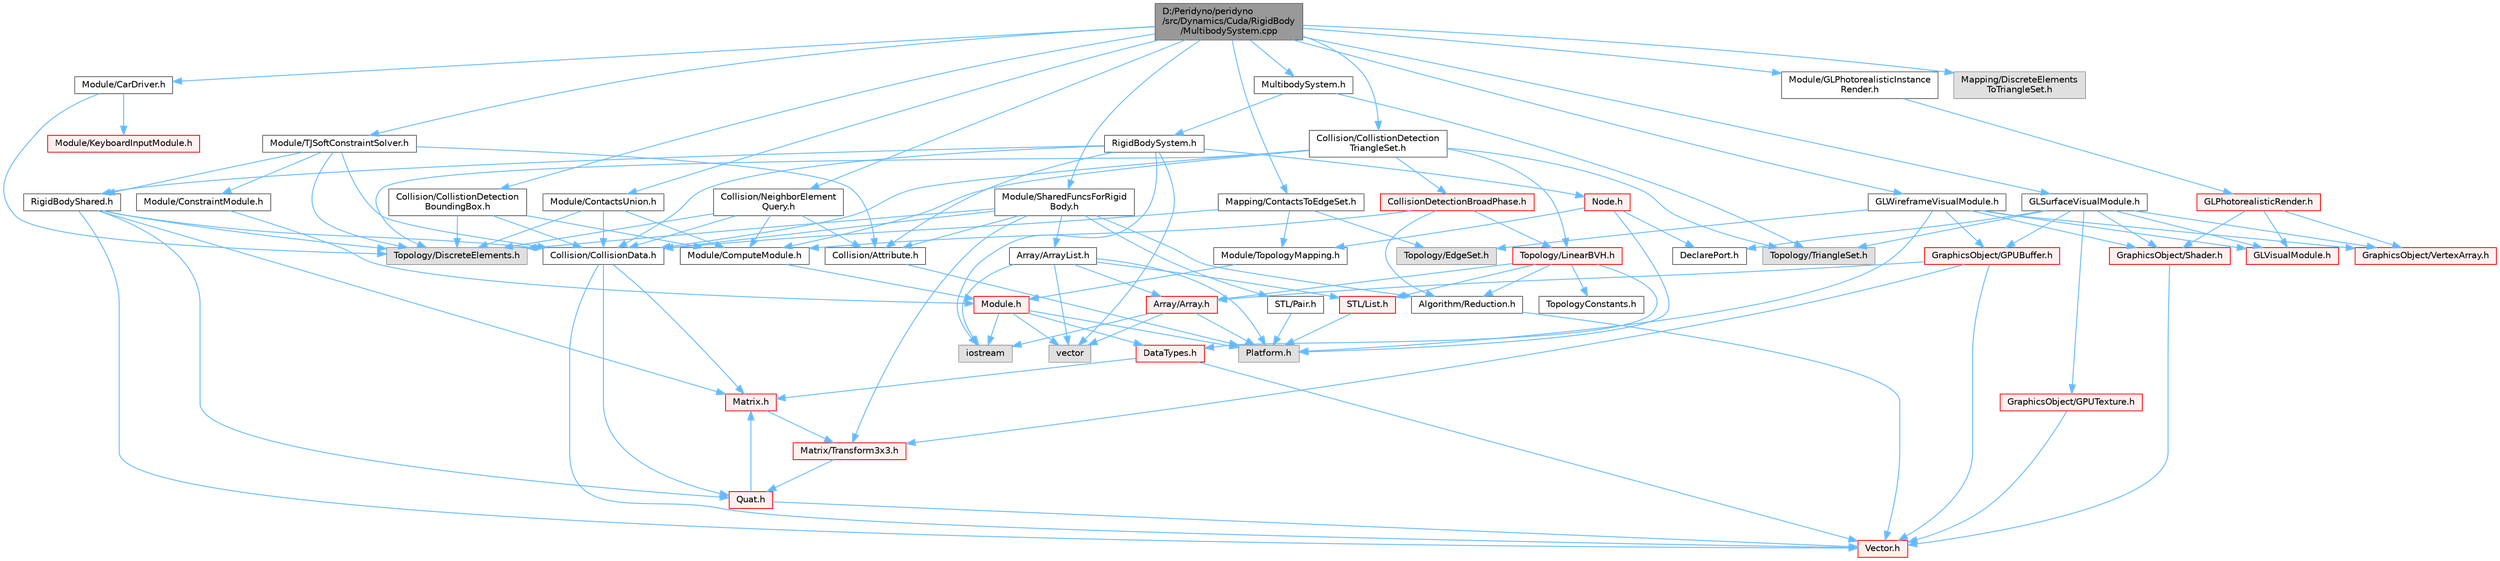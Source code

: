 digraph "D:/Peridyno/peridyno/src/Dynamics/Cuda/RigidBody/MultibodySystem.cpp"
{
 // LATEX_PDF_SIZE
  bgcolor="transparent";
  edge [fontname=Helvetica,fontsize=10,labelfontname=Helvetica,labelfontsize=10];
  node [fontname=Helvetica,fontsize=10,shape=box,height=0.2,width=0.4];
  Node1 [id="Node000001",label="D:/Peridyno/peridyno\l/src/Dynamics/Cuda/RigidBody\l/MultibodySystem.cpp",height=0.2,width=0.4,color="gray40", fillcolor="grey60", style="filled", fontcolor="black",tooltip=" "];
  Node1 -> Node2 [id="edge1_Node000001_Node000002",color="steelblue1",style="solid",tooltip=" "];
  Node2 [id="Node000002",label="MultibodySystem.h",height=0.2,width=0.4,color="grey40", fillcolor="white", style="filled",URL="$_multibody_system_8h.html",tooltip=" "];
  Node2 -> Node3 [id="edge2_Node000002_Node000003",color="steelblue1",style="solid",tooltip=" "];
  Node3 [id="Node000003",label="RigidBodySystem.h",height=0.2,width=0.4,color="grey40", fillcolor="white", style="filled",URL="$_rigid_body_system_8h.html",tooltip=" "];
  Node3 -> Node4 [id="edge3_Node000003_Node000004",color="steelblue1",style="solid",tooltip=" "];
  Node4 [id="Node000004",label="Node.h",height=0.2,width=0.4,color="red", fillcolor="#FFF0F0", style="filled",URL="$_node_8h.html",tooltip=" "];
  Node4 -> Node8 [id="edge4_Node000004_Node000008",color="steelblue1",style="solid",tooltip=" "];
  Node8 [id="Node000008",label="Platform.h",height=0.2,width=0.4,color="grey60", fillcolor="#E0E0E0", style="filled",tooltip=" "];
  Node4 -> Node70 [id="edge5_Node000004_Node000070",color="steelblue1",style="solid",tooltip=" "];
  Node70 [id="Node000070",label="DeclarePort.h",height=0.2,width=0.4,color="grey40", fillcolor="white", style="filled",URL="$_declare_port_8h.html",tooltip=" "];
  Node4 -> Node93 [id="edge6_Node000004_Node000093",color="steelblue1",style="solid",tooltip=" "];
  Node93 [id="Node000093",label="Module/TopologyMapping.h",height=0.2,width=0.4,color="grey40", fillcolor="white", style="filled",URL="$_topology_mapping_8h.html",tooltip=" "];
  Node93 -> Node73 [id="edge7_Node000093_Node000073",color="steelblue1",style="solid",tooltip=" "];
  Node73 [id="Node000073",label="Module.h",height=0.2,width=0.4,color="red", fillcolor="#FFF0F0", style="filled",URL="$_module_8h.html",tooltip=" "];
  Node73 -> Node8 [id="edge8_Node000073_Node000008",color="steelblue1",style="solid",tooltip=" "];
  Node73 -> Node22 [id="edge9_Node000073_Node000022",color="steelblue1",style="solid",tooltip=" "];
  Node22 [id="Node000022",label="vector",height=0.2,width=0.4,color="grey60", fillcolor="#E0E0E0", style="filled",tooltip=" "];
  Node73 -> Node6 [id="edge10_Node000073_Node000006",color="steelblue1",style="solid",tooltip=" "];
  Node6 [id="Node000006",label="iostream",height=0.2,width=0.4,color="grey60", fillcolor="#E0E0E0", style="filled",tooltip=" "];
  Node73 -> Node83 [id="edge11_Node000073_Node000083",color="steelblue1",style="solid",tooltip=" "];
  Node83 [id="Node000083",label="DataTypes.h",height=0.2,width=0.4,color="red", fillcolor="#FFF0F0", style="filled",URL="$_data_types_8h.html",tooltip=" "];
  Node83 -> Node33 [id="edge12_Node000083_Node000033",color="steelblue1",style="solid",tooltip=" "];
  Node33 [id="Node000033",label="Vector.h",height=0.2,width=0.4,color="red", fillcolor="#FFF0F0", style="filled",URL="$_vector_8h.html",tooltip=" "];
  Node83 -> Node51 [id="edge13_Node000083_Node000051",color="steelblue1",style="solid",tooltip=" "];
  Node51 [id="Node000051",label="Matrix.h",height=0.2,width=0.4,color="red", fillcolor="#FFF0F0", style="filled",URL="$_matrix_8h.html",tooltip=" "];
  Node51 -> Node63 [id="edge14_Node000051_Node000063",color="steelblue1",style="solid",tooltip=" "];
  Node63 [id="Node000063",label="Matrix/Transform3x3.h",height=0.2,width=0.4,color="red", fillcolor="#FFF0F0", style="filled",URL="$_transform3x3_8h.html",tooltip=" "];
  Node63 -> Node64 [id="edge15_Node000063_Node000064",color="steelblue1",style="solid",tooltip=" "];
  Node64 [id="Node000064",label="Quat.h",height=0.2,width=0.4,color="red", fillcolor="#FFF0F0", style="filled",URL="$_quat_8h.html",tooltip="Implementation of quaternion."];
  Node64 -> Node33 [id="edge16_Node000064_Node000033",color="steelblue1",style="solid",tooltip=" "];
  Node64 -> Node51 [id="edge17_Node000064_Node000051",color="steelblue1",style="solid",tooltip=" "];
  Node3 -> Node97 [id="edge18_Node000003_Node000097",color="steelblue1",style="solid",tooltip=" "];
  Node97 [id="Node000097",label="RigidBodyShared.h",height=0.2,width=0.4,color="grey40", fillcolor="white", style="filled",URL="$_rigid_body_shared_8h.html",tooltip=" "];
  Node97 -> Node33 [id="edge19_Node000097_Node000033",color="steelblue1",style="solid",tooltip=" "];
  Node97 -> Node51 [id="edge20_Node000097_Node000051",color="steelblue1",style="solid",tooltip=" "];
  Node97 -> Node64 [id="edge21_Node000097_Node000064",color="steelblue1",style="solid",tooltip=" "];
  Node97 -> Node98 [id="edge22_Node000097_Node000098",color="steelblue1",style="solid",tooltip=" "];
  Node98 [id="Node000098",label="Collision/CollisionData.h",height=0.2,width=0.4,color="grey40", fillcolor="white", style="filled",URL="$_collision_data_8h.html",tooltip=" "];
  Node98 -> Node33 [id="edge23_Node000098_Node000033",color="steelblue1",style="solid",tooltip=" "];
  Node98 -> Node51 [id="edge24_Node000098_Node000051",color="steelblue1",style="solid",tooltip=" "];
  Node98 -> Node64 [id="edge25_Node000098_Node000064",color="steelblue1",style="solid",tooltip=" "];
  Node97 -> Node99 [id="edge26_Node000097_Node000099",color="steelblue1",style="solid",tooltip=" "];
  Node99 [id="Node000099",label="Topology/DiscreteElements.h",height=0.2,width=0.4,color="grey60", fillcolor="#E0E0E0", style="filled",tooltip=" "];
  Node3 -> Node100 [id="edge27_Node000003_Node000100",color="steelblue1",style="solid",tooltip=" "];
  Node100 [id="Node000100",label="Collision/Attribute.h",height=0.2,width=0.4,color="grey40", fillcolor="white", style="filled",URL="$_attribute_8h.html",tooltip=" "];
  Node100 -> Node8 [id="edge28_Node000100_Node000008",color="steelblue1",style="solid",tooltip=" "];
  Node3 -> Node98 [id="edge29_Node000003_Node000098",color="steelblue1",style="solid",tooltip=" "];
  Node3 -> Node22 [id="edge30_Node000003_Node000022",color="steelblue1",style="solid",tooltip=" "];
  Node3 -> Node6 [id="edge31_Node000003_Node000006",color="steelblue1",style="solid",tooltip=" "];
  Node2 -> Node101 [id="edge32_Node000002_Node000101",color="steelblue1",style="solid",tooltip=" "];
  Node101 [id="Node000101",label="Topology/TriangleSet.h",height=0.2,width=0.4,color="grey60", fillcolor="#E0E0E0", style="filled",tooltip=" "];
  Node1 -> Node102 [id="edge33_Node000001_Node000102",color="steelblue1",style="solid",tooltip=" "];
  Node102 [id="Node000102",label="Module/TJSoftConstraintSolver.h",height=0.2,width=0.4,color="grey40", fillcolor="white", style="filled",URL="$_t_j_soft_constraint_solver_8h.html",tooltip=" "];
  Node102 -> Node103 [id="edge34_Node000102_Node000103",color="steelblue1",style="solid",tooltip=" "];
  Node103 [id="Node000103",label="Module/ConstraintModule.h",height=0.2,width=0.4,color="grey40", fillcolor="white", style="filled",URL="$_constraint_module_8h.html",tooltip=" "];
  Node103 -> Node73 [id="edge35_Node000103_Node000073",color="steelblue1",style="solid",tooltip=" "];
  Node102 -> Node97 [id="edge36_Node000102_Node000097",color="steelblue1",style="solid",tooltip=" "];
  Node102 -> Node99 [id="edge37_Node000102_Node000099",color="steelblue1",style="solid",tooltip=" "];
  Node102 -> Node100 [id="edge38_Node000102_Node000100",color="steelblue1",style="solid",tooltip=" "];
  Node102 -> Node98 [id="edge39_Node000102_Node000098",color="steelblue1",style="solid",tooltip=" "];
  Node1 -> Node104 [id="edge40_Node000001_Node000104",color="steelblue1",style="solid",tooltip=" "];
  Node104 [id="Node000104",label="Module/ContactsUnion.h",height=0.2,width=0.4,color="grey40", fillcolor="white", style="filled",URL="$_contacts_union_8h.html",tooltip=" "];
  Node104 -> Node98 [id="edge41_Node000104_Node000098",color="steelblue1",style="solid",tooltip=" "];
  Node104 -> Node105 [id="edge42_Node000104_Node000105",color="steelblue1",style="solid",tooltip=" "];
  Node105 [id="Node000105",label="Module/ComputeModule.h",height=0.2,width=0.4,color="grey40", fillcolor="white", style="filled",URL="$_compute_module_8h.html",tooltip=" "];
  Node105 -> Node73 [id="edge43_Node000105_Node000073",color="steelblue1",style="solid",tooltip=" "];
  Node104 -> Node99 [id="edge44_Node000104_Node000099",color="steelblue1",style="solid",tooltip=" "];
  Node1 -> Node106 [id="edge45_Node000001_Node000106",color="steelblue1",style="solid",tooltip=" "];
  Node106 [id="Node000106",label="Collision/NeighborElement\lQuery.h",height=0.2,width=0.4,color="grey40", fillcolor="white", style="filled",URL="$_neighbor_element_query_8h.html",tooltip=" "];
  Node106 -> Node98 [id="edge46_Node000106_Node000098",color="steelblue1",style="solid",tooltip=" "];
  Node106 -> Node100 [id="edge47_Node000106_Node000100",color="steelblue1",style="solid",tooltip=" "];
  Node106 -> Node105 [id="edge48_Node000106_Node000105",color="steelblue1",style="solid",tooltip=" "];
  Node106 -> Node99 [id="edge49_Node000106_Node000099",color="steelblue1",style="solid",tooltip=" "];
  Node1 -> Node107 [id="edge50_Node000001_Node000107",color="steelblue1",style="solid",tooltip=" "];
  Node107 [id="Node000107",label="Collision/CollistionDetection\lBoundingBox.h",height=0.2,width=0.4,color="grey40", fillcolor="white", style="filled",URL="$_collistion_detection_bounding_box_8h.html",tooltip=" "];
  Node107 -> Node98 [id="edge51_Node000107_Node000098",color="steelblue1",style="solid",tooltip=" "];
  Node107 -> Node105 [id="edge52_Node000107_Node000105",color="steelblue1",style="solid",tooltip=" "];
  Node107 -> Node99 [id="edge53_Node000107_Node000099",color="steelblue1",style="solid",tooltip=" "];
  Node1 -> Node108 [id="edge54_Node000001_Node000108",color="steelblue1",style="solid",tooltip=" "];
  Node108 [id="Node000108",label="Collision/CollistionDetection\lTriangleSet.h",height=0.2,width=0.4,color="grey40", fillcolor="white", style="filled",URL="$_collistion_detection_triangle_set_8h.html",tooltip=" "];
  Node108 -> Node105 [id="edge55_Node000108_Node000105",color="steelblue1",style="solid",tooltip=" "];
  Node108 -> Node99 [id="edge56_Node000108_Node000099",color="steelblue1",style="solid",tooltip=" "];
  Node108 -> Node101 [id="edge57_Node000108_Node000101",color="steelblue1",style="solid",tooltip=" "];
  Node108 -> Node109 [id="edge58_Node000108_Node000109",color="steelblue1",style="solid",tooltip=" "];
  Node109 [id="Node000109",label="Topology/LinearBVH.h",height=0.2,width=0.4,color="red", fillcolor="#FFF0F0", style="filled",URL="$_linear_b_v_h_8h.html",tooltip=" "];
  Node109 -> Node83 [id="edge59_Node000109_Node000083",color="steelblue1",style="solid",tooltip=" "];
  Node109 -> Node110 [id="edge60_Node000109_Node000110",color="steelblue1",style="solid",tooltip=" "];
  Node110 [id="Node000110",label="TopologyConstants.h",height=0.2,width=0.4,color="grey40", fillcolor="white", style="filled",URL="$_topology_constants_8h.html",tooltip=" "];
  Node109 -> Node20 [id="edge61_Node000109_Node000020",color="steelblue1",style="solid",tooltip=" "];
  Node20 [id="Node000020",label="Array/Array.h",height=0.2,width=0.4,color="red", fillcolor="#FFF0F0", style="filled",URL="$_array_8h.html",tooltip=" "];
  Node20 -> Node8 [id="edge62_Node000020_Node000008",color="steelblue1",style="solid",tooltip=" "];
  Node20 -> Node22 [id="edge63_Node000020_Node000022",color="steelblue1",style="solid",tooltip=" "];
  Node20 -> Node6 [id="edge64_Node000020_Node000006",color="steelblue1",style="solid",tooltip=" "];
  Node109 -> Node29 [id="edge65_Node000109_Node000029",color="steelblue1",style="solid",tooltip=" "];
  Node29 [id="Node000029",label="STL/List.h",height=0.2,width=0.4,color="red", fillcolor="#FFF0F0", style="filled",URL="$_list_8h.html",tooltip=" "];
  Node29 -> Node8 [id="edge66_Node000029_Node000008",color="steelblue1",style="solid",tooltip=" "];
  Node109 -> Node115 [id="edge67_Node000109_Node000115",color="steelblue1",style="solid",tooltip=" "];
  Node115 [id="Node000115",label="Algorithm/Reduction.h",height=0.2,width=0.4,color="grey40", fillcolor="white", style="filled",URL="$_reduction_8h.html",tooltip=" "];
  Node115 -> Node33 [id="edge68_Node000115_Node000033",color="steelblue1",style="solid",tooltip=" "];
  Node108 -> Node98 [id="edge69_Node000108_Node000098",color="steelblue1",style="solid",tooltip=" "];
  Node108 -> Node116 [id="edge70_Node000108_Node000116",color="steelblue1",style="solid",tooltip=" "];
  Node116 [id="Node000116",label="CollisionDetectionBroadPhase.h",height=0.2,width=0.4,color="red", fillcolor="#FFF0F0", style="filled",URL="$_cuda_2_collision_2_collision_detection_broad_phase_8h.html",tooltip=" "];
  Node116 -> Node105 [id="edge71_Node000116_Node000105",color="steelblue1",style="solid",tooltip=" "];
  Node116 -> Node115 [id="edge72_Node000116_Node000115",color="steelblue1",style="solid",tooltip=" "];
  Node116 -> Node109 [id="edge73_Node000116_Node000109",color="steelblue1",style="solid",tooltip=" "];
  Node1 -> Node117 [id="edge74_Node000001_Node000117",color="steelblue1",style="solid",tooltip=" "];
  Node117 [id="Node000117",label="GLWireframeVisualModule.h",height=0.2,width=0.4,color="grey40", fillcolor="white", style="filled",URL="$_g_l_wireframe_visual_module_8h.html",tooltip=" "];
  Node117 -> Node8 [id="edge75_Node000117_Node000008",color="steelblue1",style="solid",tooltip=" "];
  Node117 -> Node118 [id="edge76_Node000117_Node000118",color="steelblue1",style="solid",tooltip=" "];
  Node118 [id="Node000118",label="Topology/EdgeSet.h",height=0.2,width=0.4,color="grey60", fillcolor="#E0E0E0", style="filled",tooltip=" "];
  Node117 -> Node119 [id="edge77_Node000117_Node000119",color="steelblue1",style="solid",tooltip=" "];
  Node119 [id="Node000119",label="GLVisualModule.h",height=0.2,width=0.4,color="red", fillcolor="#FFF0F0", style="filled",URL="$_g_l_visual_module_8h.html",tooltip=" "];
  Node117 -> Node124 [id="edge78_Node000117_Node000124",color="steelblue1",style="solid",tooltip=" "];
  Node124 [id="Node000124",label="GraphicsObject/GPUBuffer.h",height=0.2,width=0.4,color="red", fillcolor="#FFF0F0", style="filled",URL="$_g_p_u_buffer_8h.html",tooltip=" "];
  Node124 -> Node20 [id="edge79_Node000124_Node000020",color="steelblue1",style="solid",tooltip=" "];
  Node124 -> Node33 [id="edge80_Node000124_Node000033",color="steelblue1",style="solid",tooltip=" "];
  Node124 -> Node63 [id="edge81_Node000124_Node000063",color="steelblue1",style="solid",tooltip=" "];
  Node117 -> Node127 [id="edge82_Node000117_Node000127",color="steelblue1",style="solid",tooltip=" "];
  Node127 [id="Node000127",label="GraphicsObject/VertexArray.h",height=0.2,width=0.4,color="red", fillcolor="#FFF0F0", style="filled",URL="$_vertex_array_8h.html",tooltip=" "];
  Node117 -> Node128 [id="edge83_Node000117_Node000128",color="steelblue1",style="solid",tooltip=" "];
  Node128 [id="Node000128",label="GraphicsObject/Shader.h",height=0.2,width=0.4,color="red", fillcolor="#FFF0F0", style="filled",URL="$_shader_8h.html",tooltip=" "];
  Node128 -> Node33 [id="edge84_Node000128_Node000033",color="steelblue1",style="solid",tooltip=" "];
  Node1 -> Node129 [id="edge85_Node000001_Node000129",color="steelblue1",style="solid",tooltip=" "];
  Node129 [id="Node000129",label="Mapping/ContactsToEdgeSet.h",height=0.2,width=0.4,color="grey40", fillcolor="white", style="filled",URL="$_contacts_to_edge_set_8h.html",tooltip=" "];
  Node129 -> Node93 [id="edge86_Node000129_Node000093",color="steelblue1",style="solid",tooltip=" "];
  Node129 -> Node98 [id="edge87_Node000129_Node000098",color="steelblue1",style="solid",tooltip=" "];
  Node129 -> Node118 [id="edge88_Node000129_Node000118",color="steelblue1",style="solid",tooltip=" "];
  Node1 -> Node130 [id="edge89_Node000001_Node000130",color="steelblue1",style="solid",tooltip=" "];
  Node130 [id="Node000130",label="Module/GLPhotorealisticInstance\lRender.h",height=0.2,width=0.4,color="grey40", fillcolor="white", style="filled",URL="$_g_l_photorealistic_instance_render_8h.html",tooltip=" "];
  Node130 -> Node131 [id="edge90_Node000130_Node000131",color="steelblue1",style="solid",tooltip=" "];
  Node131 [id="Node000131",label="GLPhotorealisticRender.h",height=0.2,width=0.4,color="red", fillcolor="#FFF0F0", style="filled",URL="$_g_l_photorealistic_render_8h.html",tooltip=" "];
  Node131 -> Node119 [id="edge91_Node000131_Node000119",color="steelblue1",style="solid",tooltip=" "];
  Node131 -> Node127 [id="edge92_Node000131_Node000127",color="steelblue1",style="solid",tooltip=" "];
  Node131 -> Node128 [id="edge93_Node000131_Node000128",color="steelblue1",style="solid",tooltip=" "];
  Node1 -> Node136 [id="edge94_Node000001_Node000136",color="steelblue1",style="solid",tooltip=" "];
  Node136 [id="Node000136",label="Mapping/DiscreteElements\lToTriangleSet.h",height=0.2,width=0.4,color="grey60", fillcolor="#E0E0E0", style="filled",tooltip=" "];
  Node1 -> Node137 [id="edge95_Node000001_Node000137",color="steelblue1",style="solid",tooltip=" "];
  Node137 [id="Node000137",label="GLSurfaceVisualModule.h",height=0.2,width=0.4,color="grey40", fillcolor="white", style="filled",URL="$_g_l_surface_visual_module_8h.html",tooltip=" "];
  Node137 -> Node70 [id="edge96_Node000137_Node000070",color="steelblue1",style="solid",tooltip=" "];
  Node137 -> Node101 [id="edge97_Node000137_Node000101",color="steelblue1",style="solid",tooltip=" "];
  Node137 -> Node119 [id="edge98_Node000137_Node000119",color="steelblue1",style="solid",tooltip=" "];
  Node137 -> Node124 [id="edge99_Node000137_Node000124",color="steelblue1",style="solid",tooltip=" "];
  Node137 -> Node133 [id="edge100_Node000137_Node000133",color="steelblue1",style="solid",tooltip=" "];
  Node133 [id="Node000133",label="GraphicsObject/GPUTexture.h",height=0.2,width=0.4,color="red", fillcolor="#FFF0F0", style="filled",URL="$_g_p_u_texture_8h.html",tooltip=" "];
  Node133 -> Node33 [id="edge101_Node000133_Node000033",color="steelblue1",style="solid",tooltip=" "];
  Node137 -> Node127 [id="edge102_Node000137_Node000127",color="steelblue1",style="solid",tooltip=" "];
  Node137 -> Node128 [id="edge103_Node000137_Node000128",color="steelblue1",style="solid",tooltip=" "];
  Node1 -> Node138 [id="edge104_Node000001_Node000138",color="steelblue1",style="solid",tooltip=" "];
  Node138 [id="Node000138",label="Module/SharedFuncsForRigid\lBody.h",height=0.2,width=0.4,color="grey40", fillcolor="white", style="filled",URL="$_shared_funcs_for_rigid_body_8h.html",tooltip=" "];
  Node138 -> Node28 [id="edge105_Node000138_Node000028",color="steelblue1",style="solid",tooltip=" "];
  Node28 [id="Node000028",label="Array/ArrayList.h",height=0.2,width=0.4,color="grey40", fillcolor="white", style="filled",URL="$_array_list_8h.html",tooltip=" "];
  Node28 -> Node22 [id="edge106_Node000028_Node000022",color="steelblue1",style="solid",tooltip=" "];
  Node28 -> Node6 [id="edge107_Node000028_Node000006",color="steelblue1",style="solid",tooltip=" "];
  Node28 -> Node8 [id="edge108_Node000028_Node000008",color="steelblue1",style="solid",tooltip=" "];
  Node28 -> Node29 [id="edge109_Node000028_Node000029",color="steelblue1",style="solid",tooltip=" "];
  Node28 -> Node20 [id="edge110_Node000028_Node000020",color="steelblue1",style="solid",tooltip=" "];
  Node138 -> Node139 [id="edge111_Node000138_Node000139",color="steelblue1",style="solid",tooltip=" "];
  Node139 [id="Node000139",label="STL/Pair.h",height=0.2,width=0.4,color="grey40", fillcolor="white", style="filled",URL="$_pair_8h.html",tooltip=" "];
  Node139 -> Node8 [id="edge112_Node000139_Node000008",color="steelblue1",style="solid",tooltip=" "];
  Node138 -> Node63 [id="edge113_Node000138_Node000063",color="steelblue1",style="solid",tooltip=" "];
  Node138 -> Node98 [id="edge114_Node000138_Node000098",color="steelblue1",style="solid",tooltip=" "];
  Node138 -> Node99 [id="edge115_Node000138_Node000099",color="steelblue1",style="solid",tooltip=" "];
  Node138 -> Node115 [id="edge116_Node000138_Node000115",color="steelblue1",style="solid",tooltip=" "];
  Node138 -> Node100 [id="edge117_Node000138_Node000100",color="steelblue1",style="solid",tooltip=" "];
  Node1 -> Node140 [id="edge118_Node000001_Node000140",color="steelblue1",style="solid",tooltip=" "];
  Node140 [id="Node000140",label="Module/CarDriver.h",height=0.2,width=0.4,color="grey40", fillcolor="white", style="filled",URL="$_car_driver_8h.html",tooltip=" "];
  Node140 -> Node141 [id="edge119_Node000140_Node000141",color="steelblue1",style="solid",tooltip=" "];
  Node141 [id="Node000141",label="Module/KeyboardInputModule.h",height=0.2,width=0.4,color="red", fillcolor="#FFF0F0", style="filled",URL="$_keyboard_input_module_8h.html",tooltip=" "];
  Node140 -> Node99 [id="edge120_Node000140_Node000099",color="steelblue1",style="solid",tooltip=" "];
}

